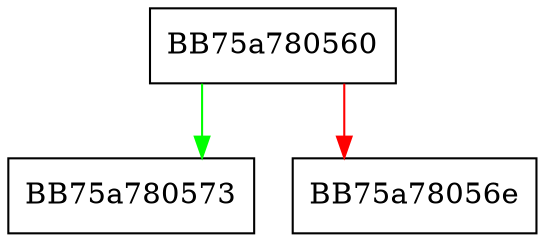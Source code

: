 digraph __vcrt_getptd {
  node [shape="box"];
  graph [splines=ortho];
  BB75a780560 -> BB75a780573 [color="green"];
  BB75a780560 -> BB75a78056e [color="red"];
}